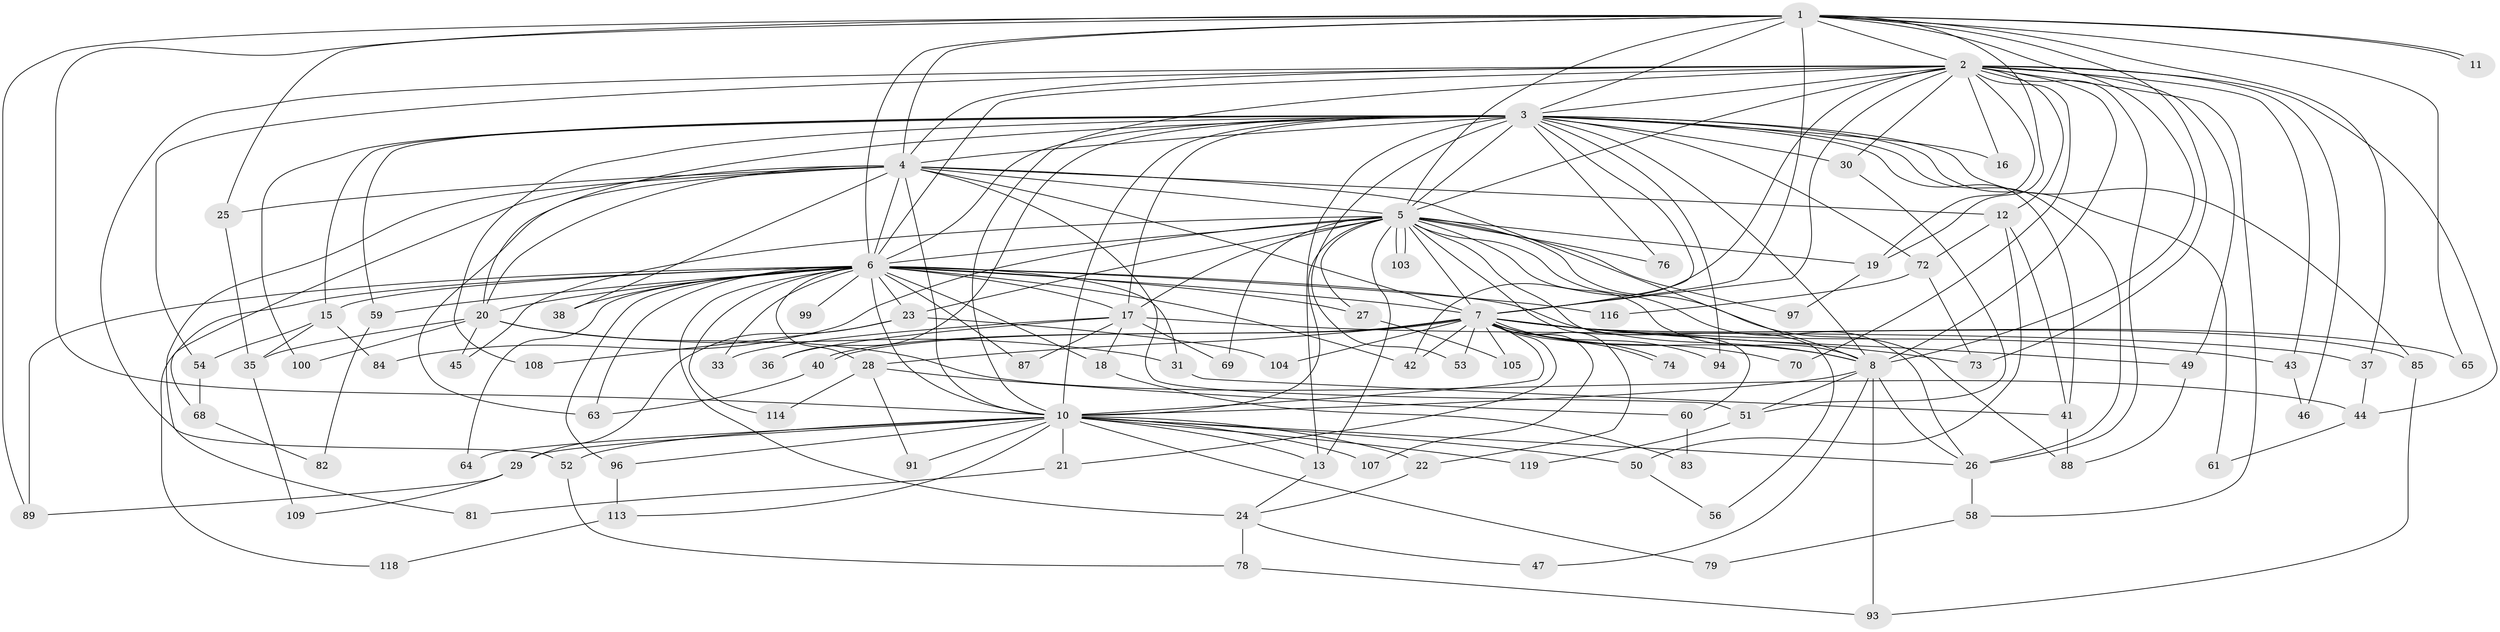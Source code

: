 // original degree distribution, {18: 0.008403361344537815, 23: 0.008403361344537815, 19: 0.01680672268907563, 25: 0.01680672268907563, 24: 0.008403361344537815, 30: 0.008403361344537815, 13: 0.008403361344537815, 17: 0.008403361344537815, 2: 0.4957983193277311, 5: 0.058823529411764705, 4: 0.06722689075630252, 11: 0.008403361344537815, 9: 0.008403361344537815, 3: 0.2605042016806723, 8: 0.008403361344537815, 7: 0.008403361344537815}
// Generated by graph-tools (version 1.1) at 2025/41/03/06/25 10:41:35]
// undirected, 91 vertices, 217 edges
graph export_dot {
graph [start="1"]
  node [color=gray90,style=filled];
  1 [super="+71"];
  2 [super="+34"];
  3 [super="+9"];
  4 [super="+90"];
  5 [super="+80"];
  6 [super="+14"];
  7 [super="+48"];
  8 [super="+32"];
  10 [super="+66"];
  11;
  12 [super="+86"];
  13;
  15;
  16;
  17 [super="+57"];
  18;
  19 [super="+62"];
  20 [super="+115"];
  21;
  22;
  23;
  24 [super="+106"];
  25 [super="+39"];
  26 [super="+77"];
  27;
  28 [super="+55"];
  29 [super="+111"];
  30;
  31;
  33;
  35 [super="+98"];
  36;
  37;
  38;
  40 [super="+117"];
  41 [super="+101"];
  42 [super="+67"];
  43;
  44 [super="+92"];
  45;
  46;
  47;
  49;
  50;
  51 [super="+102"];
  52;
  53;
  54;
  56;
  58;
  59 [super="+95"];
  60;
  61;
  63;
  64;
  65;
  68;
  69;
  70;
  72;
  73 [super="+75"];
  74;
  76;
  78;
  79;
  81;
  82;
  83;
  84;
  85;
  87;
  88 [super="+112"];
  89;
  91;
  93 [super="+110"];
  94;
  96;
  97;
  99;
  100;
  103;
  104;
  105;
  107;
  108;
  109;
  113;
  114;
  116;
  118;
  119;
  1 -- 2;
  1 -- 3 [weight=2];
  1 -- 4;
  1 -- 5;
  1 -- 6;
  1 -- 7;
  1 -- 8;
  1 -- 10;
  1 -- 11;
  1 -- 11;
  1 -- 25;
  1 -- 37;
  1 -- 65 [weight=2];
  1 -- 73;
  1 -- 89;
  1 -- 19;
  2 -- 3 [weight=2];
  2 -- 4;
  2 -- 5;
  2 -- 6;
  2 -- 7;
  2 -- 8;
  2 -- 10;
  2 -- 12;
  2 -- 16;
  2 -- 19;
  2 -- 30;
  2 -- 44;
  2 -- 46;
  2 -- 49;
  2 -- 52;
  2 -- 54;
  2 -- 58;
  2 -- 70;
  2 -- 26 [weight=2];
  2 -- 43;
  2 -- 42;
  3 -- 4 [weight=2];
  3 -- 5 [weight=2];
  3 -- 6 [weight=2];
  3 -- 7 [weight=2];
  3 -- 8 [weight=2];
  3 -- 10 [weight=2];
  3 -- 13;
  3 -- 17;
  3 -- 20;
  3 -- 26;
  3 -- 36;
  3 -- 41;
  3 -- 53;
  3 -- 59;
  3 -- 85;
  3 -- 94;
  3 -- 100;
  3 -- 72;
  3 -- 76;
  3 -- 108;
  3 -- 15;
  3 -- 16;
  3 -- 61;
  3 -- 30;
  4 -- 5;
  4 -- 6;
  4 -- 7;
  4 -- 8;
  4 -- 10;
  4 -- 12;
  4 -- 20;
  4 -- 25 [weight=2];
  4 -- 38;
  4 -- 51;
  4 -- 63 [weight=2];
  4 -- 68;
  4 -- 81;
  5 -- 6;
  5 -- 7;
  5 -- 8;
  5 -- 10;
  5 -- 13;
  5 -- 19;
  5 -- 23;
  5 -- 27;
  5 -- 45;
  5 -- 56;
  5 -- 60;
  5 -- 69;
  5 -- 76;
  5 -- 84;
  5 -- 88;
  5 -- 97;
  5 -- 103;
  5 -- 103;
  5 -- 17;
  5 -- 26;
  6 -- 7;
  6 -- 8;
  6 -- 10 [weight=2];
  6 -- 15;
  6 -- 17;
  6 -- 23;
  6 -- 24;
  6 -- 27;
  6 -- 31;
  6 -- 33;
  6 -- 64;
  6 -- 87;
  6 -- 89;
  6 -- 96;
  6 -- 99 [weight=2];
  6 -- 116;
  6 -- 118;
  6 -- 38;
  6 -- 42;
  6 -- 18;
  6 -- 114;
  6 -- 59;
  6 -- 28;
  6 -- 63;
  6 -- 20;
  7 -- 8;
  7 -- 10 [weight=2];
  7 -- 21;
  7 -- 22;
  7 -- 28 [weight=2];
  7 -- 40;
  7 -- 40;
  7 -- 42;
  7 -- 43;
  7 -- 49;
  7 -- 53;
  7 -- 65;
  7 -- 70;
  7 -- 74;
  7 -- 74;
  7 -- 85;
  7 -- 94;
  7 -- 104;
  7 -- 105;
  7 -- 107;
  7 -- 73;
  8 -- 10;
  8 -- 47;
  8 -- 51;
  8 -- 93;
  8 -- 26;
  10 -- 21;
  10 -- 22;
  10 -- 26;
  10 -- 29;
  10 -- 50;
  10 -- 52;
  10 -- 64;
  10 -- 79;
  10 -- 91;
  10 -- 96;
  10 -- 107;
  10 -- 113;
  10 -- 119;
  10 -- 13;
  12 -- 50;
  12 -- 72;
  12 -- 41 [weight=2];
  13 -- 24;
  15 -- 35;
  15 -- 54;
  15 -- 84;
  17 -- 18;
  17 -- 33;
  17 -- 36;
  17 -- 37;
  17 -- 69;
  17 -- 87;
  18 -- 83;
  19 -- 97;
  20 -- 31;
  20 -- 45;
  20 -- 100;
  20 -- 35;
  20 -- 44;
  21 -- 81;
  22 -- 24;
  23 -- 29;
  23 -- 104;
  23 -- 108;
  24 -- 47;
  24 -- 78;
  25 -- 35;
  26 -- 58;
  27 -- 105;
  28 -- 114;
  28 -- 91;
  28 -- 60;
  29 -- 109;
  29 -- 89;
  30 -- 51;
  31 -- 41;
  35 -- 109;
  37 -- 44;
  40 -- 63;
  41 -- 88;
  43 -- 46;
  44 -- 61;
  49 -- 88;
  50 -- 56;
  51 -- 119;
  52 -- 78;
  54 -- 68;
  58 -- 79;
  59 -- 82;
  60 -- 83;
  68 -- 82;
  72 -- 73;
  72 -- 116;
  78 -- 93;
  85 -- 93;
  96 -- 113;
  113 -- 118;
}
